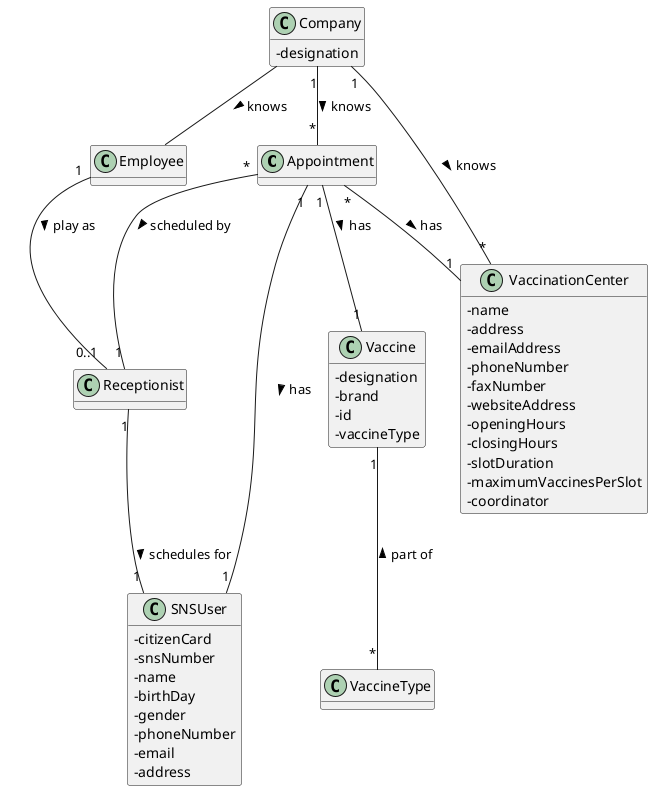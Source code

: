 @startuml  US02_DM
hide methods
skinparam classAttributeIconSize 0


class Appointment {}

class VaccineType {}

class SNSUser {
  - citizenCard
  - snsNumber
  - name
  - birthDay
  - gender
  - phoneNumber
  - email
  - address
}

class VaccinationCenter{
  -name
  -address
  -emailAddress
  -phoneNumber
  -faxNumber
  -websiteAddress
  -openingHours  
  -closingHours
  -slotDuration
  -maximumVaccinesPerSlot
  -coordinator
}

class Company{
  -designation
}

class Receptionist {}

class Employee {}

class Vaccine {
  -designation
  -brand
  -id
  -vaccineType
}

Company "1" -- "*" Appointment : knows >
Appointment "1"  -- "1" Vaccine : has >
Appointment "*" -- "1" VaccinationCenter : has >
Company "1" -- "*" VaccinationCenter : knows >
Appointment "*" -- "1" Receptionist : scheduled by >
Receptionist "1" -- "1" SNSUser : schedules for >
Appointment "1" -- "1" SNSUser : has >
Employee "1" -- "0..1" Receptionist : play as >
Company -- Employee : knows >
Vaccine "1" -- "*" VaccineType : part of <


@enduml
